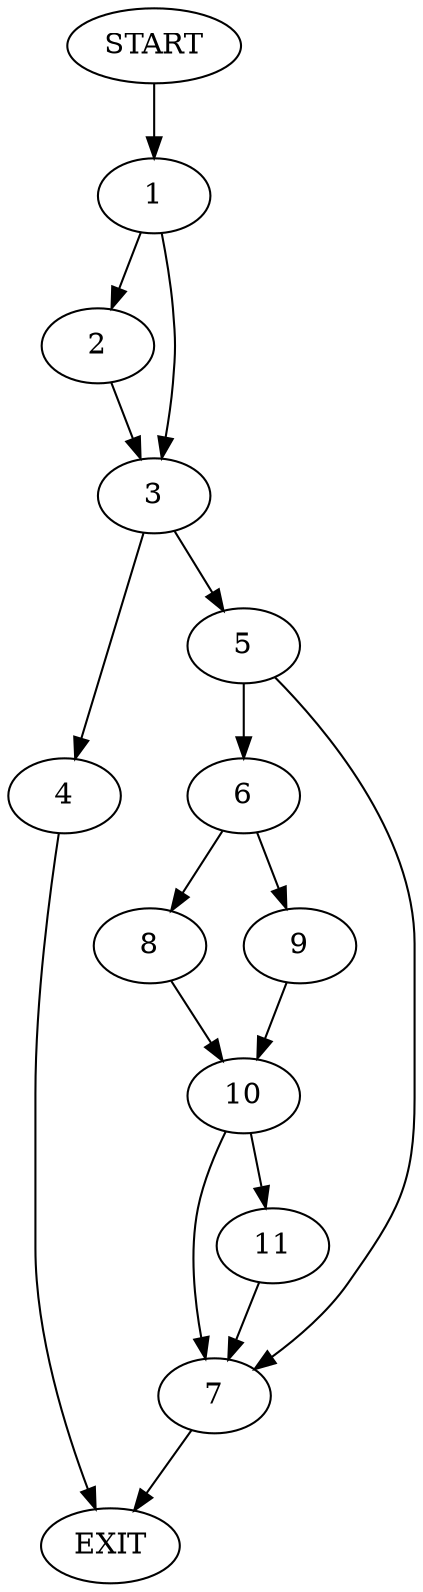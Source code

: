digraph {
0 [label="START"]
12 [label="EXIT"]
0 -> 1
1 -> 2
1 -> 3
2 -> 3
3 -> 4
3 -> 5
4 -> 12
5 -> 6
5 -> 7
6 -> 8
6 -> 9
7 -> 12
8 -> 10
9 -> 10
10 -> 7
10 -> 11
11 -> 7
}
